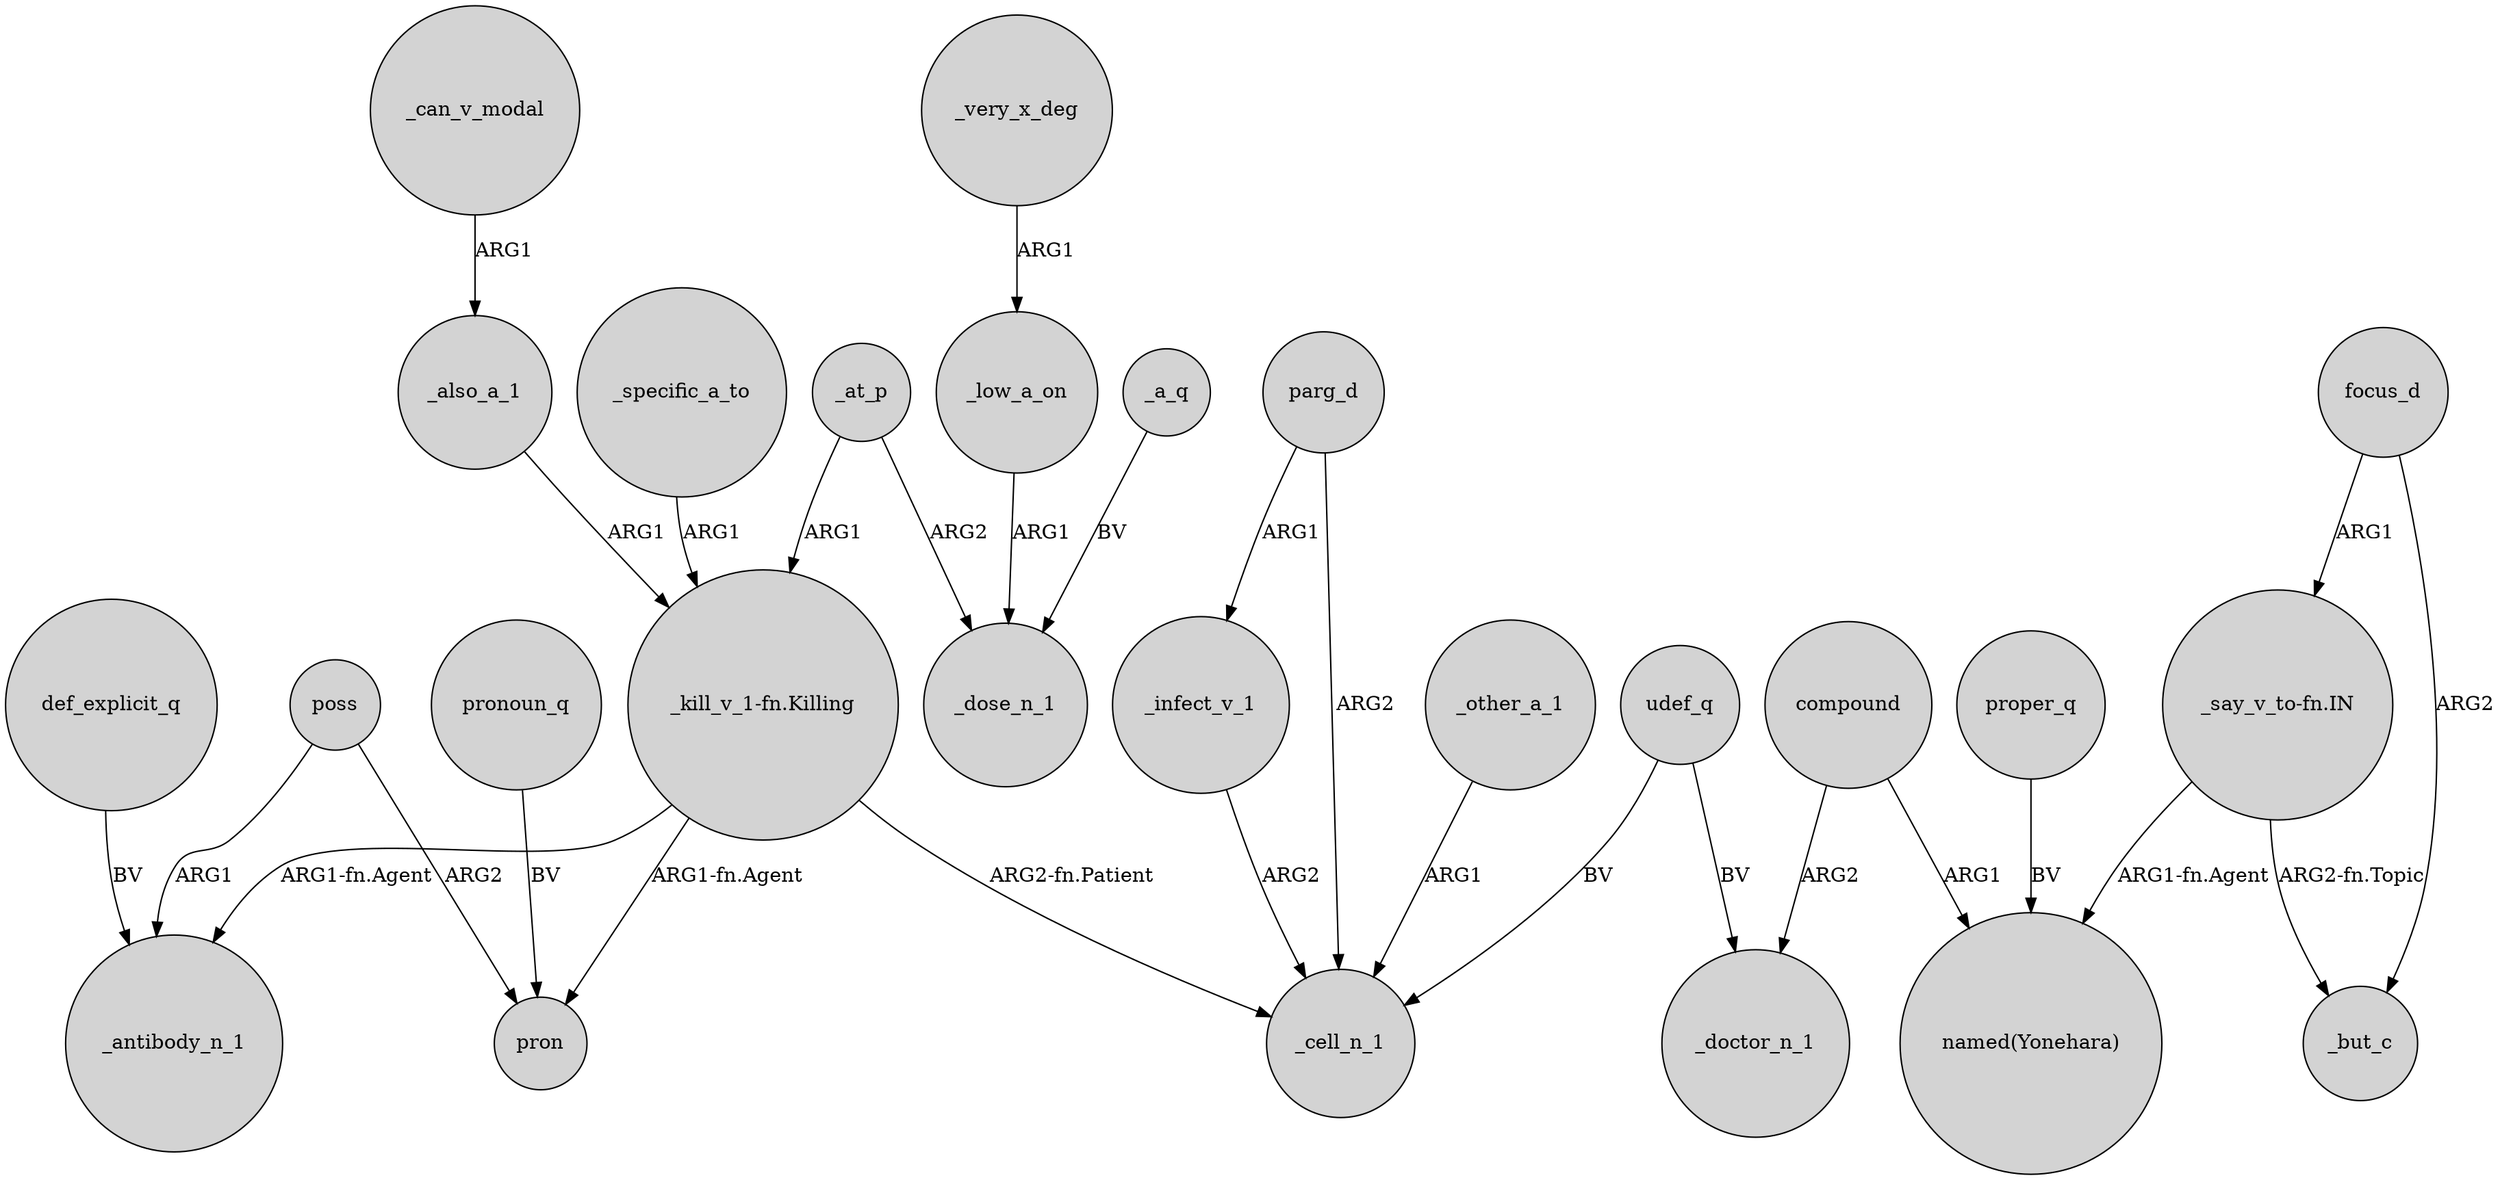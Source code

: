 digraph {
	node [shape=circle style=filled]
	compound -> _doctor_n_1 [label=ARG2]
	_low_a_on -> _dose_n_1 [label=ARG1]
	def_explicit_q -> _antibody_n_1 [label=BV]
	"_kill_v_1-fn.Killing" -> pron [label="ARG1-fn.Agent"]
	poss -> pron [label=ARG2]
	_at_p -> "_kill_v_1-fn.Killing" [label=ARG1]
	_infect_v_1 -> _cell_n_1 [label=ARG2]
	compound -> "named(Yonehara)" [label=ARG1]
	_a_q -> _dose_n_1 [label=BV]
	udef_q -> _doctor_n_1 [label=BV]
	focus_d -> _but_c [label=ARG2]
	"_say_v_to-fn.IN" -> _but_c [label="ARG2-fn.Topic"]
	_also_a_1 -> "_kill_v_1-fn.Killing" [label=ARG1]
	_can_v_modal -> _also_a_1 [label=ARG1]
	_specific_a_to -> "_kill_v_1-fn.Killing" [label=ARG1]
	pronoun_q -> pron [label=BV]
	"_say_v_to-fn.IN" -> "named(Yonehara)" [label="ARG1-fn.Agent"]
	parg_d -> _infect_v_1 [label=ARG1]
	_at_p -> _dose_n_1 [label=ARG2]
	poss -> _antibody_n_1 [label=ARG1]
	udef_q -> _cell_n_1 [label=BV]
	"_kill_v_1-fn.Killing" -> _antibody_n_1 [label="ARG1-fn.Agent"]
	proper_q -> "named(Yonehara)" [label=BV]
	parg_d -> _cell_n_1 [label=ARG2]
	_other_a_1 -> _cell_n_1 [label=ARG1]
	"_kill_v_1-fn.Killing" -> _cell_n_1 [label="ARG2-fn.Patient"]
	_very_x_deg -> _low_a_on [label=ARG1]
	focus_d -> "_say_v_to-fn.IN" [label=ARG1]
}

